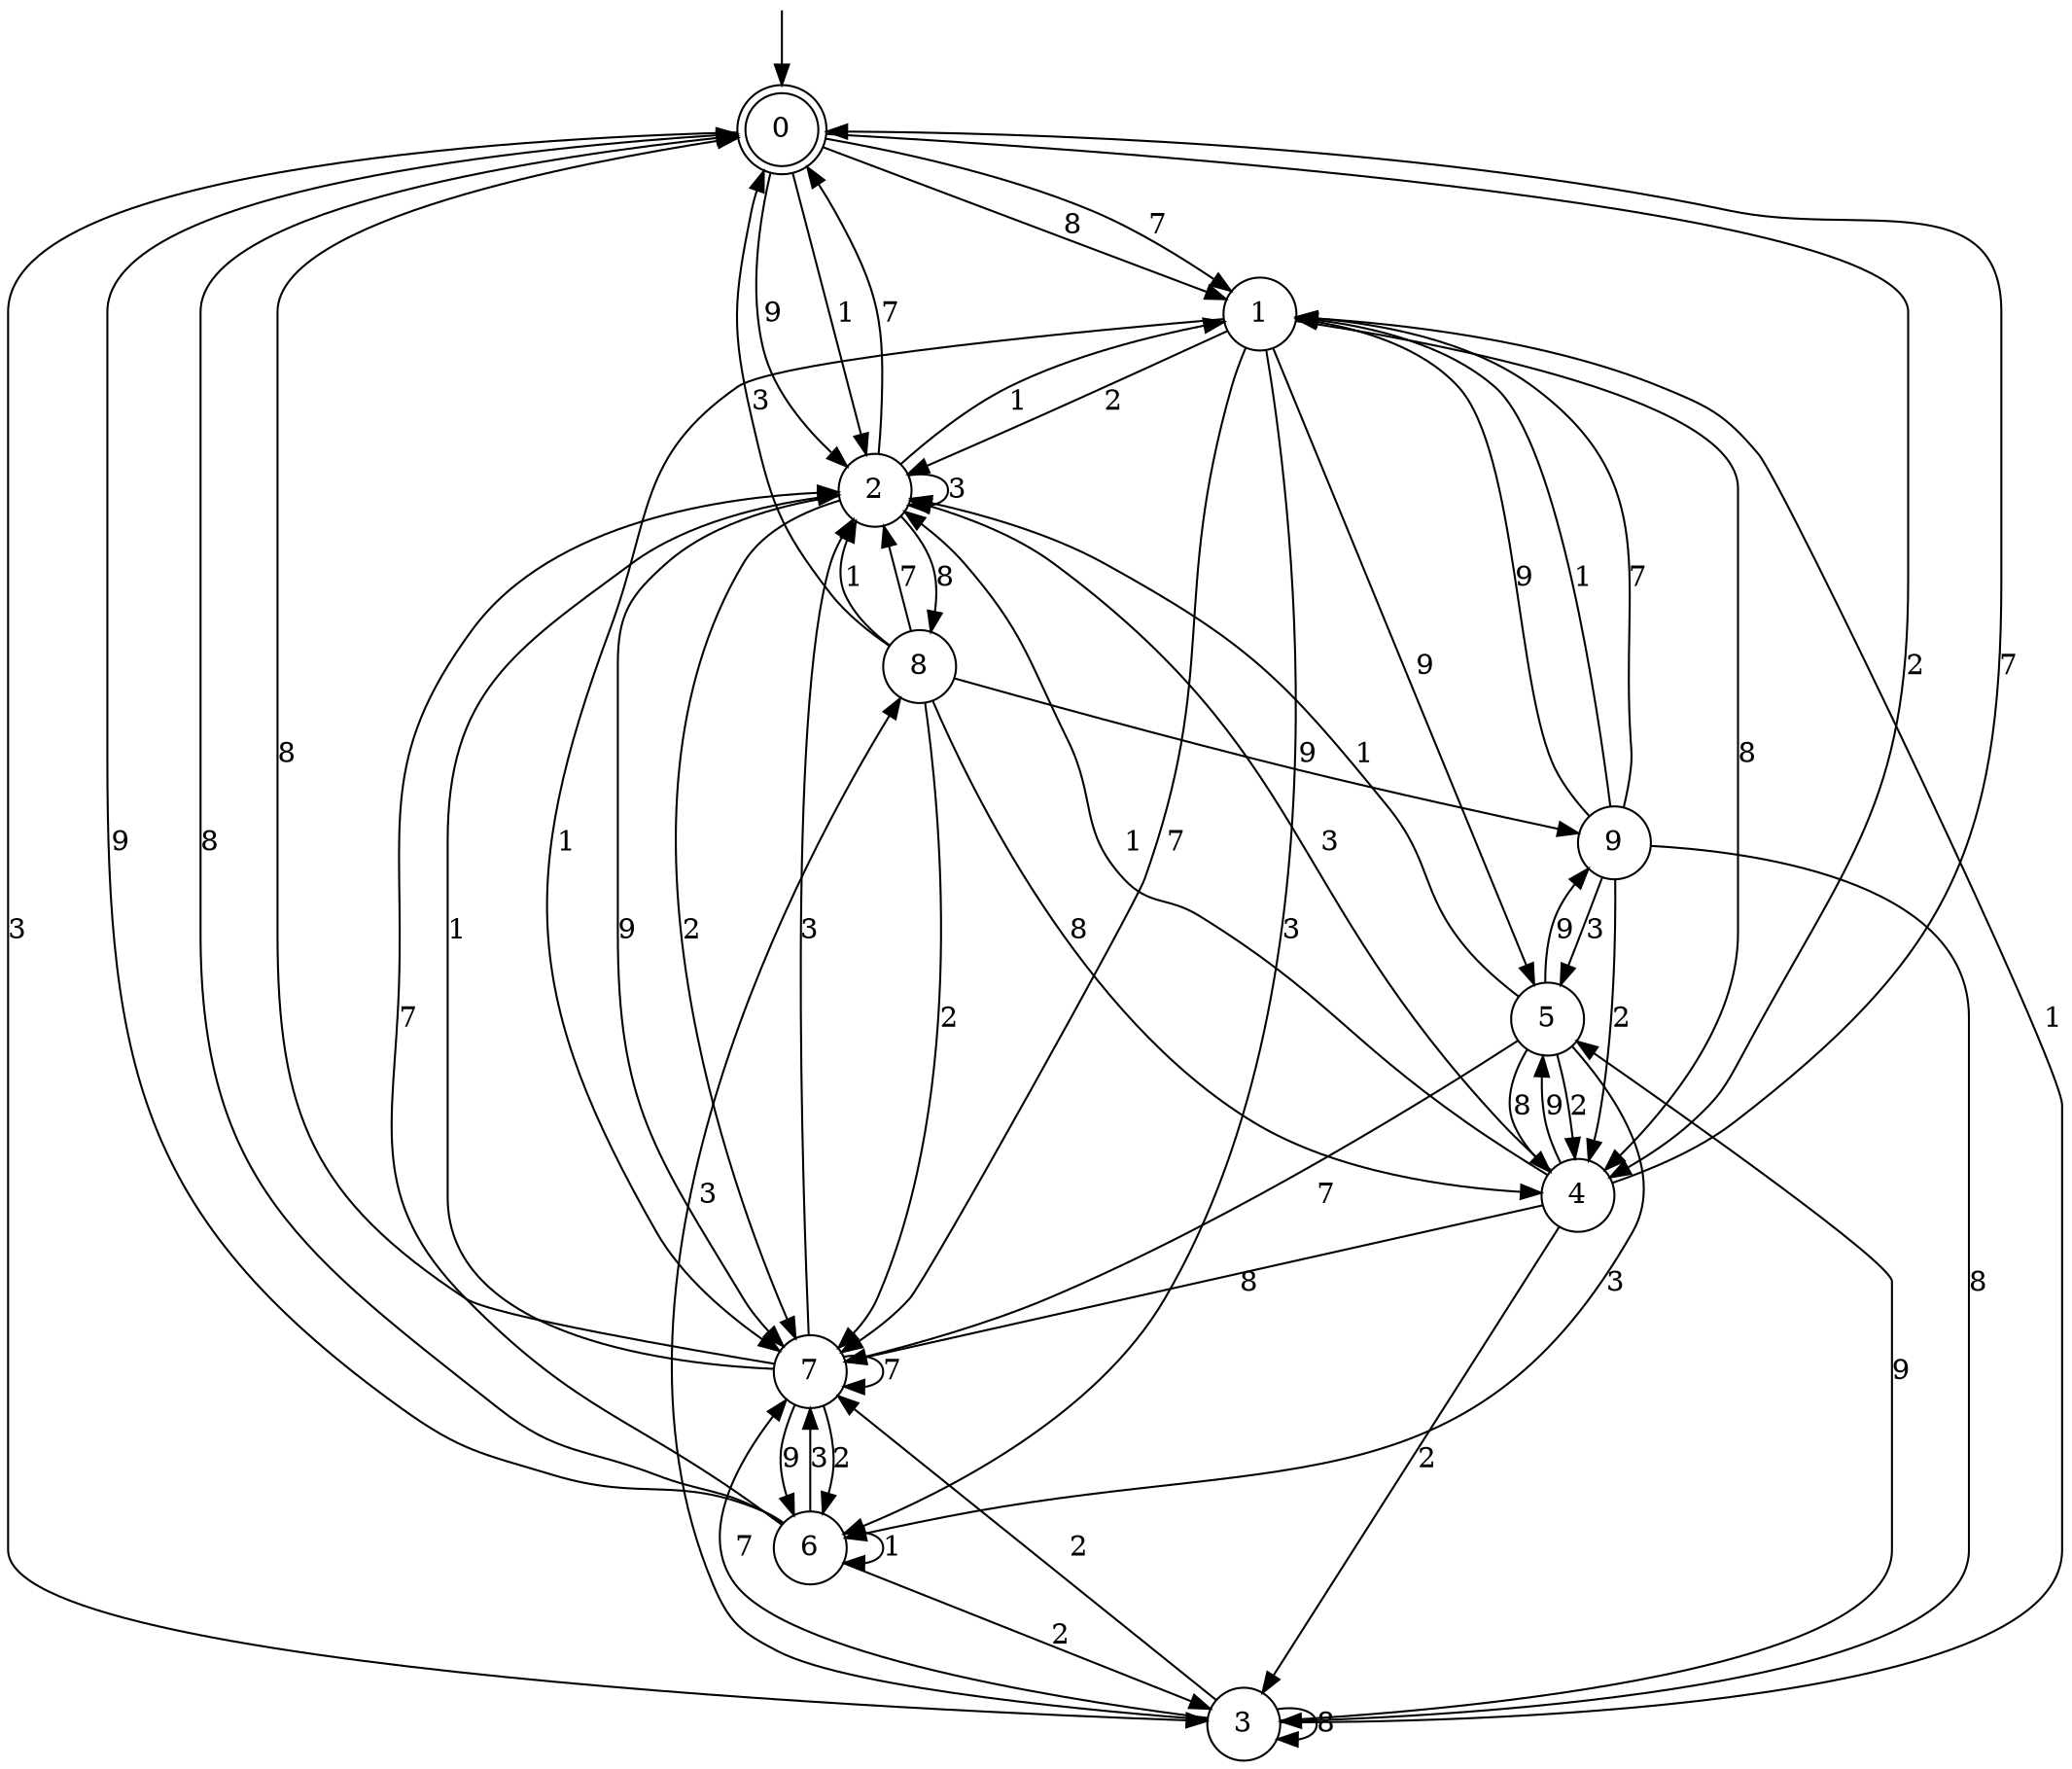 digraph g {

	s0 [shape="doublecircle" label="0"];
	s1 [shape="circle" label="1"];
	s2 [shape="circle" label="2"];
	s3 [shape="circle" label="3"];
	s4 [shape="circle" label="4"];
	s5 [shape="circle" label="5"];
	s6 [shape="circle" label="6"];
	s7 [shape="circle" label="7"];
	s8 [shape="circle" label="8"];
	s9 [shape="circle" label="9"];
	s0 -> s1 [label="8"];
	s0 -> s2 [label="9"];
	s0 -> s3 [label="3"];
	s0 -> s2 [label="1"];
	s0 -> s1 [label="7"];
	s0 -> s4 [label="2"];
	s1 -> s4 [label="8"];
	s1 -> s5 [label="9"];
	s1 -> s6 [label="3"];
	s1 -> s7 [label="1"];
	s1 -> s7 [label="7"];
	s1 -> s2 [label="2"];
	s2 -> s8 [label="8"];
	s2 -> s7 [label="9"];
	s2 -> s2 [label="3"];
	s2 -> s1 [label="1"];
	s2 -> s0 [label="7"];
	s2 -> s7 [label="2"];
	s3 -> s3 [label="8"];
	s3 -> s5 [label="9"];
	s3 -> s8 [label="3"];
	s3 -> s1 [label="1"];
	s3 -> s7 [label="7"];
	s3 -> s7 [label="2"];
	s4 -> s7 [label="8"];
	s4 -> s5 [label="9"];
	s4 -> s2 [label="3"];
	s4 -> s2 [label="1"];
	s4 -> s0 [label="7"];
	s4 -> s3 [label="2"];
	s5 -> s4 [label="8"];
	s5 -> s9 [label="9"];
	s5 -> s6 [label="3"];
	s5 -> s2 [label="1"];
	s5 -> s7 [label="7"];
	s5 -> s4 [label="2"];
	s6 -> s0 [label="8"];
	s6 -> s0 [label="9"];
	s6 -> s7 [label="3"];
	s6 -> s6 [label="1"];
	s6 -> s2 [label="7"];
	s6 -> s3 [label="2"];
	s7 -> s0 [label="8"];
	s7 -> s6 [label="9"];
	s7 -> s2 [label="3"];
	s7 -> s2 [label="1"];
	s7 -> s7 [label="7"];
	s7 -> s6 [label="2"];
	s8 -> s4 [label="8"];
	s8 -> s9 [label="9"];
	s8 -> s0 [label="3"];
	s8 -> s2 [label="1"];
	s8 -> s2 [label="7"];
	s8 -> s7 [label="2"];
	s9 -> s3 [label="8"];
	s9 -> s1 [label="9"];
	s9 -> s5 [label="3"];
	s9 -> s1 [label="1"];
	s9 -> s1 [label="7"];
	s9 -> s4 [label="2"];

__start0 [label="" shape="none" width="0" height="0"];
__start0 -> s0;

}
